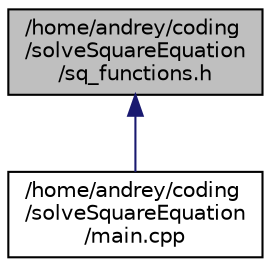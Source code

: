 digraph "/home/andrey/coding/solveSquareEquation/sq_functions.h"
{
 // LATEX_PDF_SIZE
  edge [fontname="Helvetica",fontsize="10",labelfontname="Helvetica",labelfontsize="10"];
  node [fontname="Helvetica",fontsize="10",shape=record];
  Node1 [label="/home/andrey/coding\l/solveSquareEquation\l/sq_functions.h",height=0.2,width=0.4,color="black", fillcolor="grey75", style="filled", fontcolor="black",tooltip=" "];
  Node1 -> Node2 [dir="back",color="midnightblue",fontsize="10",style="solid",fontname="Helvetica"];
  Node2 [label="/home/andrey/coding\l/solveSquareEquation\l/main.cpp",height=0.2,width=0.4,color="black", fillcolor="white", style="filled",URL="$main_8cpp.html",tooltip=" "];
}
